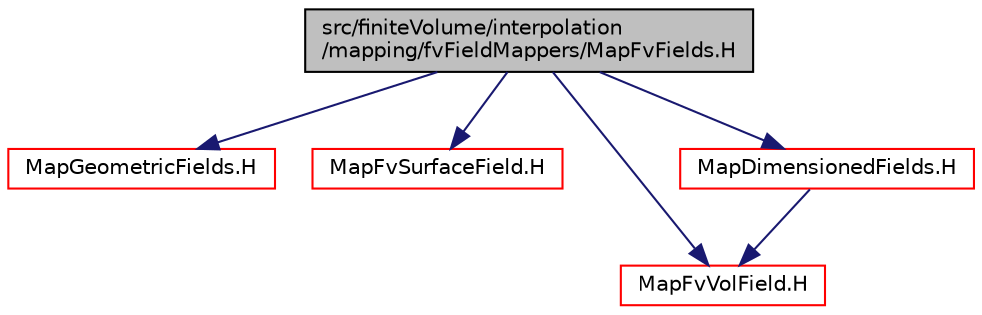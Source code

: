 digraph "src/finiteVolume/interpolation/mapping/fvFieldMappers/MapFvFields.H"
{
  bgcolor="transparent";
  edge [fontname="Helvetica",fontsize="10",labelfontname="Helvetica",labelfontsize="10"];
  node [fontname="Helvetica",fontsize="10",shape=record];
  Node1 [label="src/finiteVolume/interpolation\l/mapping/fvFieldMappers/MapFvFields.H",height=0.2,width=0.4,color="black", fillcolor="grey75", style="filled", fontcolor="black"];
  Node1 -> Node2 [color="midnightblue",fontsize="10",style="solid",fontname="Helvetica"];
  Node2 [label="MapGeometricFields.H",height=0.2,width=0.4,color="red",URL="$a08151.html"];
  Node1 -> Node3 [color="midnightblue",fontsize="10",style="solid",fontname="Helvetica"];
  Node3 [label="MapFvSurfaceField.H",height=0.2,width=0.4,color="red",URL="$a06113.html",tooltip="Map Surface internal field on topology change. This is a partial template specialisation, see MapGeometricFields. "];
  Node1 -> Node4 [color="midnightblue",fontsize="10",style="solid",fontname="Helvetica"];
  Node4 [label="MapFvVolField.H",height=0.2,width=0.4,color="red",URL="$a06114.html",tooltip="Map volume internal field on topology change. This is a partial template specialisation, see MapGeometricFields. "];
  Node1 -> Node5 [color="midnightblue",fontsize="10",style="solid",fontname="Helvetica"];
  Node5 [label="MapDimensionedFields.H",height=0.2,width=0.4,color="red",URL="$a08019.html",tooltip="Generic internal field mapper for dimensioned fields. For \"real\" mapping, add template specialisation..."];
  Node5 -> Node4 [color="midnightblue",fontsize="10",style="solid",fontname="Helvetica"];
}
